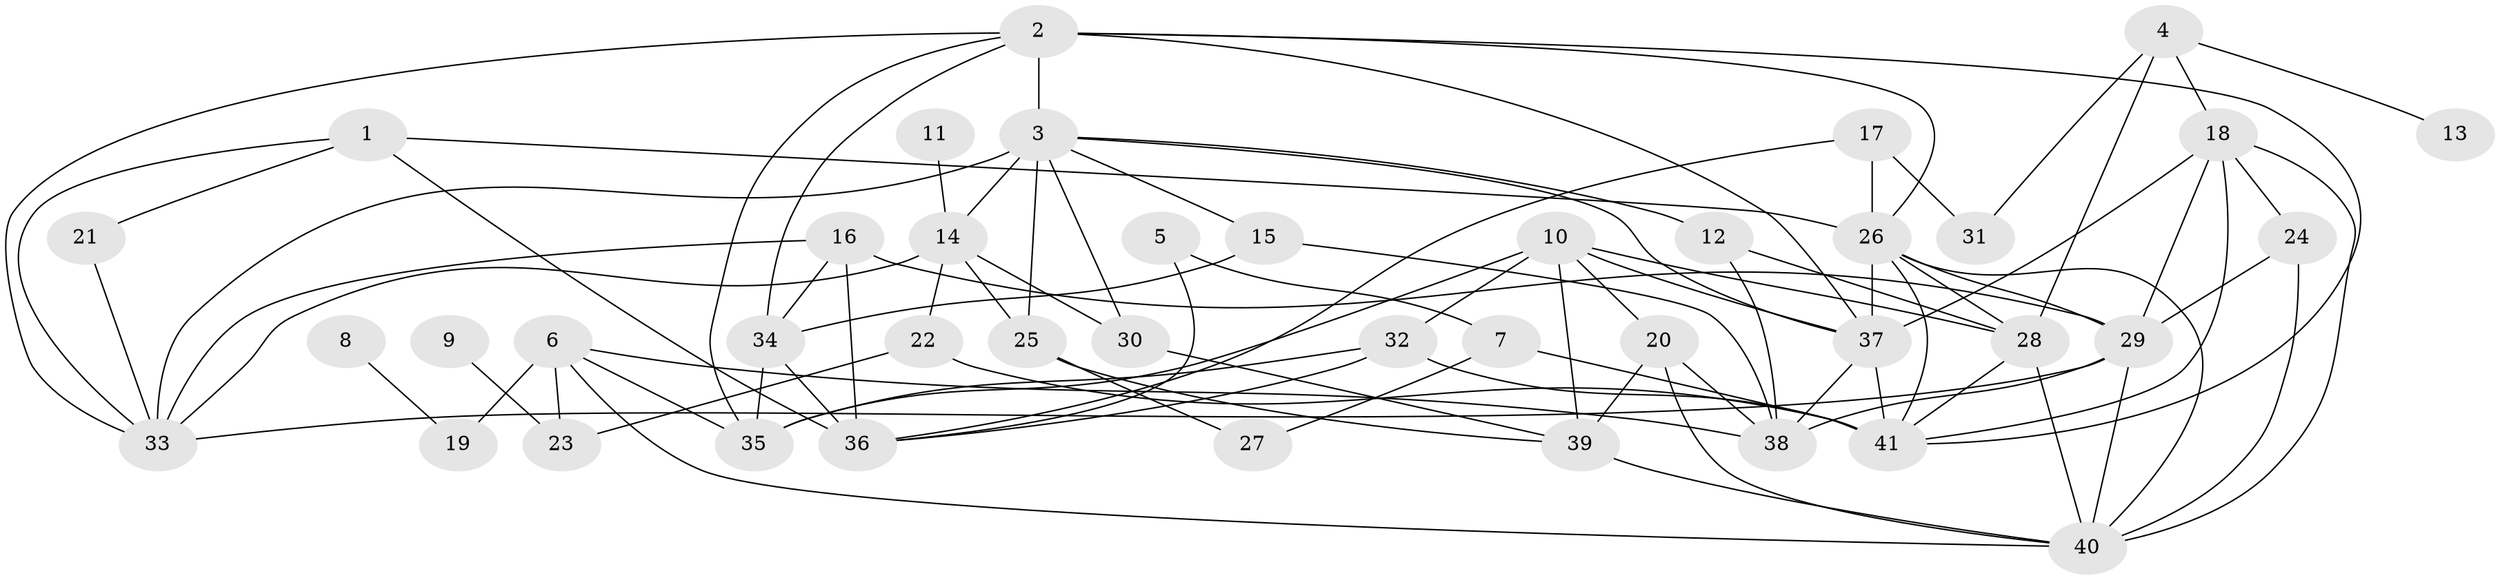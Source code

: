 // original degree distribution, {5: 0.07352941176470588, 4: 0.14705882352941177, 7: 0.014705882352941176, 6: 0.022058823529411766, 2: 0.2867647058823529, 3: 0.2647058823529412, 10: 0.007352941176470588, 1: 0.17647058823529413, 8: 0.007352941176470588}
// Generated by graph-tools (version 1.1) at 2025/36/03/04/25 23:36:12]
// undirected, 41 vertices, 89 edges
graph export_dot {
  node [color=gray90,style=filled];
  1;
  2;
  3;
  4;
  5;
  6;
  7;
  8;
  9;
  10;
  11;
  12;
  13;
  14;
  15;
  16;
  17;
  18;
  19;
  20;
  21;
  22;
  23;
  24;
  25;
  26;
  27;
  28;
  29;
  30;
  31;
  32;
  33;
  34;
  35;
  36;
  37;
  38;
  39;
  40;
  41;
  1 -- 21 [weight=1.0];
  1 -- 26 [weight=1.0];
  1 -- 33 [weight=1.0];
  1 -- 36 [weight=1.0];
  2 -- 3 [weight=1.0];
  2 -- 26 [weight=1.0];
  2 -- 33 [weight=1.0];
  2 -- 34 [weight=1.0];
  2 -- 35 [weight=1.0];
  2 -- 37 [weight=1.0];
  2 -- 41 [weight=1.0];
  3 -- 12 [weight=1.0];
  3 -- 14 [weight=2.0];
  3 -- 15 [weight=1.0];
  3 -- 25 [weight=1.0];
  3 -- 30 [weight=1.0];
  3 -- 33 [weight=2.0];
  3 -- 37 [weight=1.0];
  4 -- 13 [weight=1.0];
  4 -- 18 [weight=1.0];
  4 -- 28 [weight=1.0];
  4 -- 31 [weight=1.0];
  5 -- 7 [weight=1.0];
  5 -- 36 [weight=1.0];
  6 -- 19 [weight=2.0];
  6 -- 23 [weight=1.0];
  6 -- 35 [weight=1.0];
  6 -- 38 [weight=2.0];
  6 -- 40 [weight=1.0];
  7 -- 27 [weight=1.0];
  7 -- 41 [weight=1.0];
  8 -- 19 [weight=1.0];
  9 -- 23 [weight=1.0];
  10 -- 20 [weight=1.0];
  10 -- 28 [weight=1.0];
  10 -- 32 [weight=1.0];
  10 -- 35 [weight=1.0];
  10 -- 37 [weight=1.0];
  10 -- 39 [weight=1.0];
  11 -- 14 [weight=1.0];
  12 -- 28 [weight=1.0];
  12 -- 38 [weight=1.0];
  14 -- 22 [weight=1.0];
  14 -- 25 [weight=1.0];
  14 -- 30 [weight=1.0];
  14 -- 33 [weight=1.0];
  15 -- 34 [weight=1.0];
  15 -- 38 [weight=1.0];
  16 -- 29 [weight=2.0];
  16 -- 33 [weight=1.0];
  16 -- 34 [weight=1.0];
  16 -- 36 [weight=1.0];
  17 -- 26 [weight=2.0];
  17 -- 31 [weight=2.0];
  17 -- 36 [weight=1.0];
  18 -- 24 [weight=2.0];
  18 -- 29 [weight=1.0];
  18 -- 37 [weight=1.0];
  18 -- 40 [weight=1.0];
  18 -- 41 [weight=1.0];
  20 -- 38 [weight=1.0];
  20 -- 39 [weight=1.0];
  20 -- 40 [weight=1.0];
  21 -- 33 [weight=1.0];
  22 -- 23 [weight=1.0];
  22 -- 41 [weight=1.0];
  24 -- 29 [weight=1.0];
  24 -- 40 [weight=1.0];
  25 -- 27 [weight=1.0];
  25 -- 39 [weight=1.0];
  26 -- 28 [weight=1.0];
  26 -- 29 [weight=1.0];
  26 -- 37 [weight=1.0];
  26 -- 40 [weight=1.0];
  26 -- 41 [weight=1.0];
  28 -- 40 [weight=1.0];
  28 -- 41 [weight=1.0];
  29 -- 33 [weight=1.0];
  29 -- 38 [weight=2.0];
  29 -- 40 [weight=1.0];
  30 -- 39 [weight=1.0];
  32 -- 35 [weight=1.0];
  32 -- 36 [weight=1.0];
  32 -- 41 [weight=1.0];
  34 -- 35 [weight=1.0];
  34 -- 36 [weight=2.0];
  37 -- 38 [weight=1.0];
  37 -- 41 [weight=1.0];
  39 -- 40 [weight=1.0];
}
